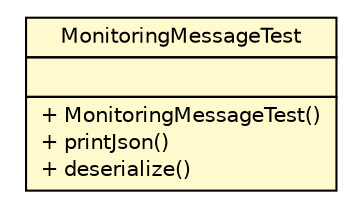 #!/usr/local/bin/dot
#
# Class diagram 
# Generated by UMLGraph version 5.1 (http://www.umlgraph.org/)
#

digraph G {
	edge [fontname="Helvetica",fontsize=10,labelfontname="Helvetica",labelfontsize=10];
	node [fontname="Helvetica",fontsize=10,shape=plaintext];
	nodesep=0.25;
	ranksep=0.5;
	// net.sereneproject.collector.dto.MonitoringMessageTest
	c147 [label=<<table title="net.sereneproject.collector.dto.MonitoringMessageTest" border="0" cellborder="1" cellspacing="0" cellpadding="2" port="p" bgcolor="lemonChiffon" href="./MonitoringMessageTest.html">
		<tr><td><table border="0" cellspacing="0" cellpadding="1">
<tr><td align="center" balign="center"> MonitoringMessageTest </td></tr>
		</table></td></tr>
		<tr><td><table border="0" cellspacing="0" cellpadding="1">
<tr><td align="left" balign="left">  </td></tr>
		</table></td></tr>
		<tr><td><table border="0" cellspacing="0" cellpadding="1">
<tr><td align="left" balign="left"> + MonitoringMessageTest() </td></tr>
<tr><td align="left" balign="left"> + printJson() </td></tr>
<tr><td align="left" balign="left"> + deserialize() </td></tr>
		</table></td></tr>
		</table>>, fontname="Helvetica", fontcolor="black", fontsize=10.0];
}

